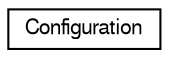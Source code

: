 digraph "Graficzna hierarchia klas"
{
 // LATEX_PDF_SIZE
  edge [fontname="FreeSans",fontsize="10",labelfontname="FreeSans",labelfontsize="10"];
  node [fontname="FreeSans",fontsize="10",shape=record];
  rankdir="LR";
  Node0 [label="Configuration",height=0.2,width=0.4,color="black", fillcolor="white", style="filled",URL="$classConfiguration.html",tooltip=" "];
}
